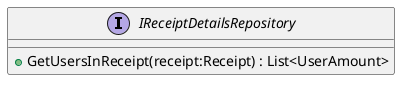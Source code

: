 @startuml
interface IReceiptDetailsRepository {
    + GetUsersInReceipt(receipt:Receipt) : List<UserAmount>
}
@enduml
